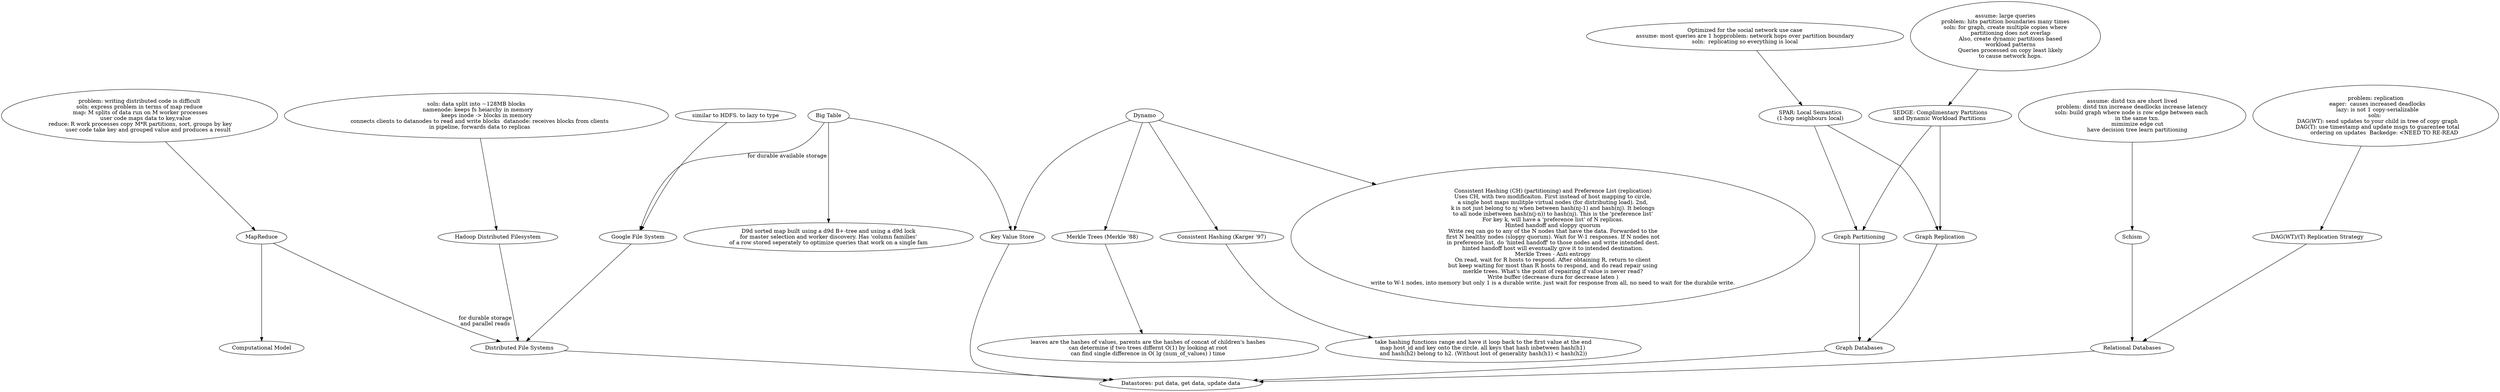 digraph large_scale_paper_metadata {
/* graph properties */
graph [label_scheme=1];

/* edges */

/* topic hiearchy */
databases -> datastore
dfs -> datastore
kv_store -> datastore
graph_dbs -> datastore

graph_partitioning -> graph_dbs
graph_replication -> graph_dbs

/* papers to topics */
schism -> databases
dag_wt_t -> databases
sedge -> graph_replication
sedge -> graph_partitioning
spar -> graph_replication
spar -> graph_partitioning
map_reduce -> computational_model
hdfs -> dfs
gfs -> dfs
big_table -> kv_store
dynamo -> kv_store
dynamo -> merkle_tree
dynamo -> consistent_hashing

/* papers to papers */
map_reduce -> dfs[label=
  "for durable storage\n"
  + "and parallel reads"
  ]
big_table -> gfs[label="for durable available storage"]

/* descriptions to papers */
schism_desc -> schism
dag_wt_t_desc -> dag_wt_t
sedge_desc -> sedge
spar_desc -> spar
map_reduce_desc -> map_reduce
hdfs_desc -> hdfs
gfs_desc -> gfs
big_table -> big_table_desc
dynamo -> dynamo_desc
merkle_tree -> merkle_tree_desc
consistent_hashing -> consistent_hashing_desc



node [shape=box]; 

datastore[label="Datastores: put data, get data, update data"]

/* top level nodes */
databases[label="Relational Databases"]
graph_dbs[label="Graph Databases"]
dfs[label="Distributed File Systems"]
computational_model[label="Computational Model"]
kv_store[label="Key Value Store"]

/* 2nd level topics */ 

/* graph databases */
graph_partitioning [label="Graph Partitioning"]
graph_replication [label="Graph Replication"]

/* paper nodes */
node [shape=circle]; 
schism [label="Schism"]
dag_wt_t [label="DAG(WT)/(T) Replication Strategy"]
sedge[label="SEDGE: Complimentary Partitions\nand Dynamic Workload Partitions"]
spar[label="SPAR: Local Semantics\n(1-hop neighbours local)"]
map_reduce[label="MapReduce"]
hdfs[label="Hadoop Distributed Filesystem"]
gfs[label="Google File System"]
big_table[label="Big Table"]
dynamo[label="Dynamo"]
merkle_tree[label="Merkle Trees (Merkle '88)"]
consistent_hashing[label="Consistent Hashing (Karger '97)"]

/* description of paper nodes */
schism_desc [label=
    "assume: distd txn are short lived\n"
  + "problem: distd txn increase deadlocks increase latency\n"
  + "soln: build graph where node is row edge between each \n"
  + "      in the same txn.\n"
  + "      mimimize edge cut\n"
  + "      have decision tree learn partitioning\n"
  ]

dag_wt_t_desc [label=
    "problem: replication\n"
  + "  eager:  causes increased deadlocks\n"
  + "  lazy: is not 1 copy-serializable\n"
  + "soln: \n"
  + "  DAG(WT): send updates to your child in tree of copy graph\n"  
  + "  DAG(T): use timestamp and update msgs to guarentee total\n"  
  + "          ordering on updates"
  + "  Backedge: <NEED TO RE-READ"  
  ]

spar_desc[label=
    "Optimized for the social network use case\n"
  + "assume: most queries are 1 hop"
  + "problem: network hops over partition boundary\n"
  + "soln:  replicating so everything is local"
  ]

sedge_desc[label=
    "assume: large queries\n"
  + "problem: hits partition boundaries many times\n"
  + "soln: for graph, create multiple copies where\n"
  + "      partitioning does not overlap\n"
  + "      Also, create dynamic partitions based\n"
  + "      workload patterns\n"
  + "      Queries processed on copy least likely\n"
  + "      to cause network hops."
  ]

map_reduce_desc[label=
    "problem: writing distributed code is difficult\n"
  + "soln: express problem in terms of map reduce\n"
  + "  map: M splits of data run on M worker processes \n"
  + "       user code maps data to key,value\n"
  + "  reduce: R work processes copy M*R partitions, sort, groups by key \n"
  + "          user code take key and grouped value and produces a result"
  ]

hdfs_desc[label=
    "soln: data split into ~128MB blocks\n"
  + "  namenode: keeps fs heiarchy in memory\n"
  + "            keeps inode -> blocks in memory\n"
  + "    connects clients to datanodes to read and write blocks"
  + "  datanode: receives blocks from clients\n"
  + "    in pipeline, forwards data to replicas"
  ]


gfs_desc[label="similar to HDFS. to lazy to type"]

big_table_desc[label=
    "D9d sorted map built using a d9d B+-tree and using a d9d lock\n"
  + "for master selection and worker discovery. Has 'column families'\n"
  + "of a row stored seperately to optimize queries that work on a single fam"
  ]

dynamo_desc[label=
    "Consistent Hashing (CH) (partitioning) and Preference List (replication)\n"
  + "Uses CH, with two modificaiton. First instead of host mapping to circle,\n"
  + "a single host maps mulitple virtual nodes (for distributing load). 2nd,\n"
  + "k is not just belong to nj when between hash(nj-1) and hash(nj). It belongs\n"
  + "to all node inbetween hash(n(j-n)) to hash(nj). This is the 'preference list'\n"
  + "For key k, will have a 'preference list' of N replicas.\n"
  + "Hinted handoff and sloppy quorum\n"
  + "Write req can go to any of the N nodes that have the data. Forwarded to the\n"
  + "first N healthy nodes (sloppy quorum). Wait for W-1 responses. If N nodes not\n"
  + "in preference list, do 'hinted handoff' to those nodes and write intended dest.\n"
  + "hinted handoff host will eventually give it to intended destination.\n"
  + "Merkle Trees - Anti entropy\n"
  + "On read, wait for R hosts to respond. After obtaining R, return to client\n"
  + "but keep waiting for most than R hosts to respond, and do read repair using\n"
  + "merkle trees. What's the point of repairing if value is never read?\n"
  + "Write buffer (decrease dura for decrease laten )\n"
  + "write to W-1 nodes, into memory but only 1 is a durable write. just wait for "
  + "response from all, no need to wait for the durabile write."
  ]


merkle_tree_desc[label=
    "leaves are the hashes of values, parents are the hashes of concat of children's hashes\n"
  + "can determine if two trees differnt O(1) by looking at root\n"
  + "can find single difference in O( lg (num_of_values) ) time\n"
  ]

consistent_hashing_desc[label=
  "take hashing functions range and have it loop back to the first value at the end\n"
  + "map host_id and key onto the circle. all keys that hash inbetween hash(h1) \n"
  + "and hash(h2) belong to h2. (Without lost of generality hash(h1) < hash(h2))\n"
  ]






} 

